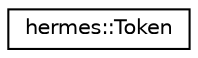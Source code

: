 digraph "Graphical Class Hierarchy"
{
 // LATEX_PDF_SIZE
  edge [fontname="Helvetica",fontsize="10",labelfontname="Helvetica",labelfontsize="10"];
  node [fontname="Helvetica",fontsize="10",shape=record];
  rankdir="LR";
  Node0 [label="hermes::Token",height=0.2,width=0.4,color="black", fillcolor="white", style="filled",URL="$structhermes_1_1_token.html",tooltip=" "];
}
